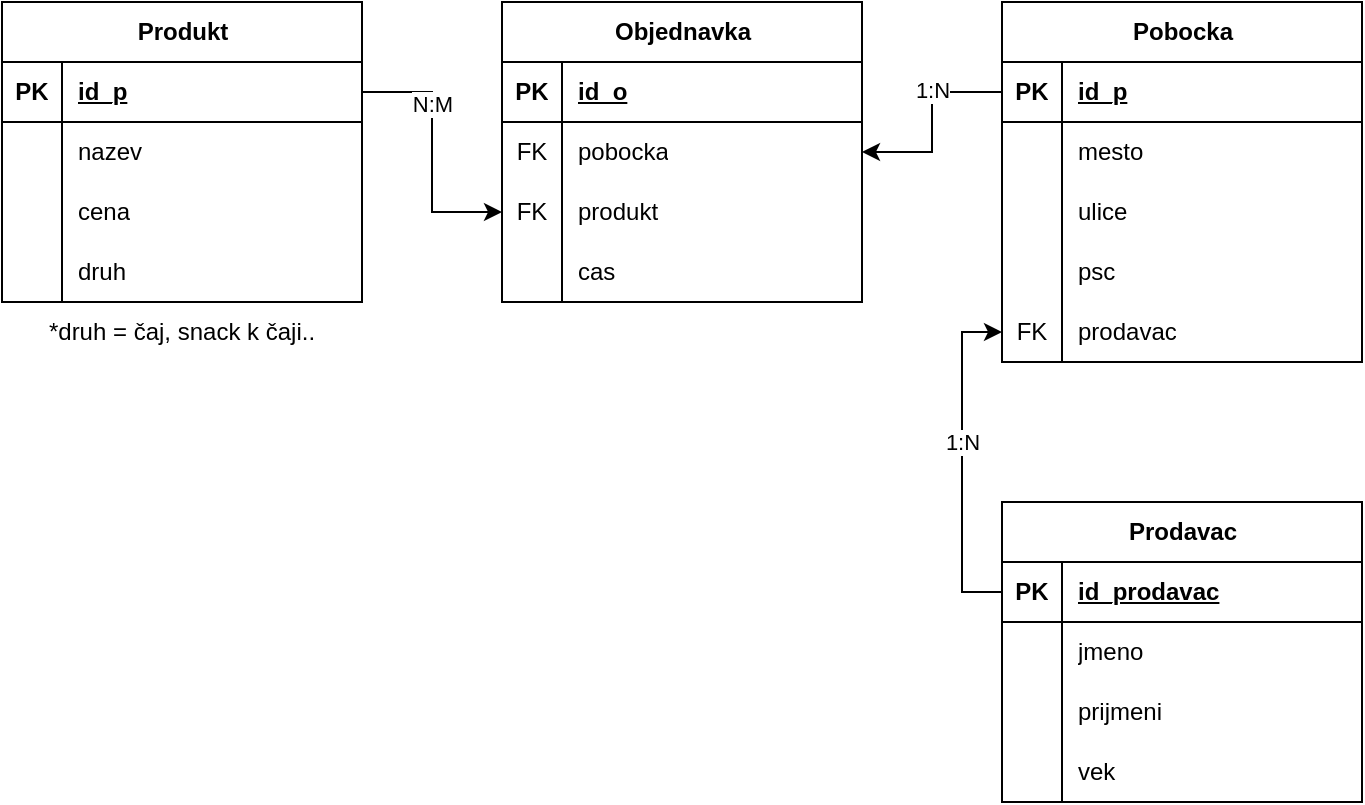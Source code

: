<mxfile version="22.1.2" type="device">
  <diagram name="Page-1" id="do_urKIzmHKkDlmlJM9l">
    <mxGraphModel dx="1434" dy="823" grid="1" gridSize="10" guides="1" tooltips="1" connect="1" arrows="1" fold="1" page="1" pageScale="1" pageWidth="850" pageHeight="1100" math="0" shadow="0">
      <root>
        <mxCell id="0" />
        <mxCell id="1" parent="0" />
        <mxCell id="BazG86nhaDJ-pjOOsRVX-9" value="Produkt" style="shape=table;startSize=30;container=1;collapsible=1;childLayout=tableLayout;fixedRows=1;rowLines=0;fontStyle=1;align=center;resizeLast=1;html=1;" vertex="1" parent="1">
          <mxGeometry x="80" y="120" width="180" height="150" as="geometry" />
        </mxCell>
        <mxCell id="BazG86nhaDJ-pjOOsRVX-10" value="" style="shape=tableRow;horizontal=0;startSize=0;swimlaneHead=0;swimlaneBody=0;fillColor=none;collapsible=0;dropTarget=0;points=[[0,0.5],[1,0.5]];portConstraint=eastwest;top=0;left=0;right=0;bottom=1;" vertex="1" parent="BazG86nhaDJ-pjOOsRVX-9">
          <mxGeometry y="30" width="180" height="30" as="geometry" />
        </mxCell>
        <mxCell id="BazG86nhaDJ-pjOOsRVX-11" value="PK" style="shape=partialRectangle;connectable=0;fillColor=none;top=0;left=0;bottom=0;right=0;fontStyle=1;overflow=hidden;whiteSpace=wrap;html=1;" vertex="1" parent="BazG86nhaDJ-pjOOsRVX-10">
          <mxGeometry width="30" height="30" as="geometry">
            <mxRectangle width="30" height="30" as="alternateBounds" />
          </mxGeometry>
        </mxCell>
        <mxCell id="BazG86nhaDJ-pjOOsRVX-12" value="id_p" style="shape=partialRectangle;connectable=0;fillColor=none;top=0;left=0;bottom=0;right=0;align=left;spacingLeft=6;fontStyle=5;overflow=hidden;whiteSpace=wrap;html=1;" vertex="1" parent="BazG86nhaDJ-pjOOsRVX-10">
          <mxGeometry x="30" width="150" height="30" as="geometry">
            <mxRectangle width="150" height="30" as="alternateBounds" />
          </mxGeometry>
        </mxCell>
        <mxCell id="BazG86nhaDJ-pjOOsRVX-13" value="" style="shape=tableRow;horizontal=0;startSize=0;swimlaneHead=0;swimlaneBody=0;fillColor=none;collapsible=0;dropTarget=0;points=[[0,0.5],[1,0.5]];portConstraint=eastwest;top=0;left=0;right=0;bottom=0;" vertex="1" parent="BazG86nhaDJ-pjOOsRVX-9">
          <mxGeometry y="60" width="180" height="30" as="geometry" />
        </mxCell>
        <mxCell id="BazG86nhaDJ-pjOOsRVX-14" value="" style="shape=partialRectangle;connectable=0;fillColor=none;top=0;left=0;bottom=0;right=0;editable=1;overflow=hidden;whiteSpace=wrap;html=1;" vertex="1" parent="BazG86nhaDJ-pjOOsRVX-13">
          <mxGeometry width="30" height="30" as="geometry">
            <mxRectangle width="30" height="30" as="alternateBounds" />
          </mxGeometry>
        </mxCell>
        <mxCell id="BazG86nhaDJ-pjOOsRVX-15" value="nazev" style="shape=partialRectangle;connectable=0;fillColor=none;top=0;left=0;bottom=0;right=0;align=left;spacingLeft=6;overflow=hidden;whiteSpace=wrap;html=1;" vertex="1" parent="BazG86nhaDJ-pjOOsRVX-13">
          <mxGeometry x="30" width="150" height="30" as="geometry">
            <mxRectangle width="150" height="30" as="alternateBounds" />
          </mxGeometry>
        </mxCell>
        <mxCell id="BazG86nhaDJ-pjOOsRVX-16" value="" style="shape=tableRow;horizontal=0;startSize=0;swimlaneHead=0;swimlaneBody=0;fillColor=none;collapsible=0;dropTarget=0;points=[[0,0.5],[1,0.5]];portConstraint=eastwest;top=0;left=0;right=0;bottom=0;" vertex="1" parent="BazG86nhaDJ-pjOOsRVX-9">
          <mxGeometry y="90" width="180" height="30" as="geometry" />
        </mxCell>
        <mxCell id="BazG86nhaDJ-pjOOsRVX-17" value="" style="shape=partialRectangle;connectable=0;fillColor=none;top=0;left=0;bottom=0;right=0;editable=1;overflow=hidden;whiteSpace=wrap;html=1;" vertex="1" parent="BazG86nhaDJ-pjOOsRVX-16">
          <mxGeometry width="30" height="30" as="geometry">
            <mxRectangle width="30" height="30" as="alternateBounds" />
          </mxGeometry>
        </mxCell>
        <mxCell id="BazG86nhaDJ-pjOOsRVX-18" value="cena" style="shape=partialRectangle;connectable=0;fillColor=none;top=0;left=0;bottom=0;right=0;align=left;spacingLeft=6;overflow=hidden;whiteSpace=wrap;html=1;" vertex="1" parent="BazG86nhaDJ-pjOOsRVX-16">
          <mxGeometry x="30" width="150" height="30" as="geometry">
            <mxRectangle width="150" height="30" as="alternateBounds" />
          </mxGeometry>
        </mxCell>
        <mxCell id="BazG86nhaDJ-pjOOsRVX-19" value="" style="shape=tableRow;horizontal=0;startSize=0;swimlaneHead=0;swimlaneBody=0;fillColor=none;collapsible=0;dropTarget=0;points=[[0,0.5],[1,0.5]];portConstraint=eastwest;top=0;left=0;right=0;bottom=0;" vertex="1" parent="BazG86nhaDJ-pjOOsRVX-9">
          <mxGeometry y="120" width="180" height="30" as="geometry" />
        </mxCell>
        <mxCell id="BazG86nhaDJ-pjOOsRVX-20" value="" style="shape=partialRectangle;connectable=0;fillColor=none;top=0;left=0;bottom=0;right=0;editable=1;overflow=hidden;whiteSpace=wrap;html=1;" vertex="1" parent="BazG86nhaDJ-pjOOsRVX-19">
          <mxGeometry width="30" height="30" as="geometry">
            <mxRectangle width="30" height="30" as="alternateBounds" />
          </mxGeometry>
        </mxCell>
        <mxCell id="BazG86nhaDJ-pjOOsRVX-21" value="druh" style="shape=partialRectangle;connectable=0;fillColor=none;top=0;left=0;bottom=0;right=0;align=left;spacingLeft=6;overflow=hidden;whiteSpace=wrap;html=1;" vertex="1" parent="BazG86nhaDJ-pjOOsRVX-19">
          <mxGeometry x="30" width="150" height="30" as="geometry">
            <mxRectangle width="150" height="30" as="alternateBounds" />
          </mxGeometry>
        </mxCell>
        <mxCell id="BazG86nhaDJ-pjOOsRVX-22" value="Objednavka" style="shape=table;startSize=30;container=1;collapsible=1;childLayout=tableLayout;fixedRows=1;rowLines=0;fontStyle=1;align=center;resizeLast=1;html=1;" vertex="1" parent="1">
          <mxGeometry x="330" y="120" width="180" height="150" as="geometry" />
        </mxCell>
        <mxCell id="BazG86nhaDJ-pjOOsRVX-23" value="" style="shape=tableRow;horizontal=0;startSize=0;swimlaneHead=0;swimlaneBody=0;fillColor=none;collapsible=0;dropTarget=0;points=[[0,0.5],[1,0.5]];portConstraint=eastwest;top=0;left=0;right=0;bottom=1;" vertex="1" parent="BazG86nhaDJ-pjOOsRVX-22">
          <mxGeometry y="30" width="180" height="30" as="geometry" />
        </mxCell>
        <mxCell id="BazG86nhaDJ-pjOOsRVX-24" value="PK" style="shape=partialRectangle;connectable=0;fillColor=none;top=0;left=0;bottom=0;right=0;fontStyle=1;overflow=hidden;whiteSpace=wrap;html=1;" vertex="1" parent="BazG86nhaDJ-pjOOsRVX-23">
          <mxGeometry width="30" height="30" as="geometry">
            <mxRectangle width="30" height="30" as="alternateBounds" />
          </mxGeometry>
        </mxCell>
        <mxCell id="BazG86nhaDJ-pjOOsRVX-25" value="id_o" style="shape=partialRectangle;connectable=0;fillColor=none;top=0;left=0;bottom=0;right=0;align=left;spacingLeft=6;fontStyle=5;overflow=hidden;whiteSpace=wrap;html=1;" vertex="1" parent="BazG86nhaDJ-pjOOsRVX-23">
          <mxGeometry x="30" width="150" height="30" as="geometry">
            <mxRectangle width="150" height="30" as="alternateBounds" />
          </mxGeometry>
        </mxCell>
        <mxCell id="BazG86nhaDJ-pjOOsRVX-26" value="" style="shape=tableRow;horizontal=0;startSize=0;swimlaneHead=0;swimlaneBody=0;fillColor=none;collapsible=0;dropTarget=0;points=[[0,0.5],[1,0.5]];portConstraint=eastwest;top=0;left=0;right=0;bottom=0;" vertex="1" parent="BazG86nhaDJ-pjOOsRVX-22">
          <mxGeometry y="60" width="180" height="30" as="geometry" />
        </mxCell>
        <mxCell id="BazG86nhaDJ-pjOOsRVX-27" value="FK" style="shape=partialRectangle;connectable=0;fillColor=none;top=0;left=0;bottom=0;right=0;editable=1;overflow=hidden;whiteSpace=wrap;html=1;" vertex="1" parent="BazG86nhaDJ-pjOOsRVX-26">
          <mxGeometry width="30" height="30" as="geometry">
            <mxRectangle width="30" height="30" as="alternateBounds" />
          </mxGeometry>
        </mxCell>
        <mxCell id="BazG86nhaDJ-pjOOsRVX-28" value="pobocka" style="shape=partialRectangle;connectable=0;fillColor=none;top=0;left=0;bottom=0;right=0;align=left;spacingLeft=6;overflow=hidden;whiteSpace=wrap;html=1;" vertex="1" parent="BazG86nhaDJ-pjOOsRVX-26">
          <mxGeometry x="30" width="150" height="30" as="geometry">
            <mxRectangle width="150" height="30" as="alternateBounds" />
          </mxGeometry>
        </mxCell>
        <mxCell id="BazG86nhaDJ-pjOOsRVX-29" value="" style="shape=tableRow;horizontal=0;startSize=0;swimlaneHead=0;swimlaneBody=0;fillColor=none;collapsible=0;dropTarget=0;points=[[0,0.5],[1,0.5]];portConstraint=eastwest;top=0;left=0;right=0;bottom=0;" vertex="1" parent="BazG86nhaDJ-pjOOsRVX-22">
          <mxGeometry y="90" width="180" height="30" as="geometry" />
        </mxCell>
        <mxCell id="BazG86nhaDJ-pjOOsRVX-30" value="FK" style="shape=partialRectangle;connectable=0;fillColor=none;top=0;left=0;bottom=0;right=0;editable=1;overflow=hidden;whiteSpace=wrap;html=1;" vertex="1" parent="BazG86nhaDJ-pjOOsRVX-29">
          <mxGeometry width="30" height="30" as="geometry">
            <mxRectangle width="30" height="30" as="alternateBounds" />
          </mxGeometry>
        </mxCell>
        <mxCell id="BazG86nhaDJ-pjOOsRVX-31" value="produkt" style="shape=partialRectangle;connectable=0;fillColor=none;top=0;left=0;bottom=0;right=0;align=left;spacingLeft=6;overflow=hidden;whiteSpace=wrap;html=1;" vertex="1" parent="BazG86nhaDJ-pjOOsRVX-29">
          <mxGeometry x="30" width="150" height="30" as="geometry">
            <mxRectangle width="150" height="30" as="alternateBounds" />
          </mxGeometry>
        </mxCell>
        <mxCell id="BazG86nhaDJ-pjOOsRVX-32" value="" style="shape=tableRow;horizontal=0;startSize=0;swimlaneHead=0;swimlaneBody=0;fillColor=none;collapsible=0;dropTarget=0;points=[[0,0.5],[1,0.5]];portConstraint=eastwest;top=0;left=0;right=0;bottom=0;" vertex="1" parent="BazG86nhaDJ-pjOOsRVX-22">
          <mxGeometry y="120" width="180" height="30" as="geometry" />
        </mxCell>
        <mxCell id="BazG86nhaDJ-pjOOsRVX-33" value="" style="shape=partialRectangle;connectable=0;fillColor=none;top=0;left=0;bottom=0;right=0;editable=1;overflow=hidden;whiteSpace=wrap;html=1;" vertex="1" parent="BazG86nhaDJ-pjOOsRVX-32">
          <mxGeometry width="30" height="30" as="geometry">
            <mxRectangle width="30" height="30" as="alternateBounds" />
          </mxGeometry>
        </mxCell>
        <mxCell id="BazG86nhaDJ-pjOOsRVX-34" value="cas" style="shape=partialRectangle;connectable=0;fillColor=none;top=0;left=0;bottom=0;right=0;align=left;spacingLeft=6;overflow=hidden;whiteSpace=wrap;html=1;" vertex="1" parent="BazG86nhaDJ-pjOOsRVX-32">
          <mxGeometry x="30" width="150" height="30" as="geometry">
            <mxRectangle width="150" height="30" as="alternateBounds" />
          </mxGeometry>
        </mxCell>
        <mxCell id="BazG86nhaDJ-pjOOsRVX-36" value="*druh = čaj, snack k čaji.." style="text;html=1;strokeColor=none;fillColor=none;align=center;verticalAlign=middle;whiteSpace=wrap;rounded=0;" vertex="1" parent="1">
          <mxGeometry x="95" y="270" width="150" height="30" as="geometry" />
        </mxCell>
        <mxCell id="BazG86nhaDJ-pjOOsRVX-52" style="edgeStyle=orthogonalEdgeStyle;rounded=0;orthogonalLoop=1;jettySize=auto;html=1;exitX=1;exitY=0.5;exitDx=0;exitDy=0;entryX=0;entryY=0.5;entryDx=0;entryDy=0;" edge="1" parent="1" source="BazG86nhaDJ-pjOOsRVX-10" target="BazG86nhaDJ-pjOOsRVX-29">
          <mxGeometry relative="1" as="geometry" />
        </mxCell>
        <mxCell id="BazG86nhaDJ-pjOOsRVX-53" value="N:M" style="edgeLabel;html=1;align=center;verticalAlign=middle;resizable=0;points=[];" vertex="1" connectable="0" parent="BazG86nhaDJ-pjOOsRVX-52">
          <mxGeometry x="-0.369" relative="1" as="geometry">
            <mxPoint as="offset" />
          </mxGeometry>
        </mxCell>
        <mxCell id="BazG86nhaDJ-pjOOsRVX-57" value="Pobocka" style="shape=table;startSize=30;container=1;collapsible=1;childLayout=tableLayout;fixedRows=1;rowLines=0;fontStyle=1;align=center;resizeLast=1;html=1;" vertex="1" parent="1">
          <mxGeometry x="580" y="120" width="180" height="180" as="geometry" />
        </mxCell>
        <mxCell id="BazG86nhaDJ-pjOOsRVX-58" value="" style="shape=tableRow;horizontal=0;startSize=0;swimlaneHead=0;swimlaneBody=0;fillColor=none;collapsible=0;dropTarget=0;points=[[0,0.5],[1,0.5]];portConstraint=eastwest;top=0;left=0;right=0;bottom=1;" vertex="1" parent="BazG86nhaDJ-pjOOsRVX-57">
          <mxGeometry y="30" width="180" height="30" as="geometry" />
        </mxCell>
        <mxCell id="BazG86nhaDJ-pjOOsRVX-59" value="PK" style="shape=partialRectangle;connectable=0;fillColor=none;top=0;left=0;bottom=0;right=0;fontStyle=1;overflow=hidden;whiteSpace=wrap;html=1;" vertex="1" parent="BazG86nhaDJ-pjOOsRVX-58">
          <mxGeometry width="30" height="30" as="geometry">
            <mxRectangle width="30" height="30" as="alternateBounds" />
          </mxGeometry>
        </mxCell>
        <mxCell id="BazG86nhaDJ-pjOOsRVX-60" value="id_p" style="shape=partialRectangle;connectable=0;fillColor=none;top=0;left=0;bottom=0;right=0;align=left;spacingLeft=6;fontStyle=5;overflow=hidden;whiteSpace=wrap;html=1;" vertex="1" parent="BazG86nhaDJ-pjOOsRVX-58">
          <mxGeometry x="30" width="150" height="30" as="geometry">
            <mxRectangle width="150" height="30" as="alternateBounds" />
          </mxGeometry>
        </mxCell>
        <mxCell id="BazG86nhaDJ-pjOOsRVX-61" value="" style="shape=tableRow;horizontal=0;startSize=0;swimlaneHead=0;swimlaneBody=0;fillColor=none;collapsible=0;dropTarget=0;points=[[0,0.5],[1,0.5]];portConstraint=eastwest;top=0;left=0;right=0;bottom=0;" vertex="1" parent="BazG86nhaDJ-pjOOsRVX-57">
          <mxGeometry y="60" width="180" height="30" as="geometry" />
        </mxCell>
        <mxCell id="BazG86nhaDJ-pjOOsRVX-62" value="" style="shape=partialRectangle;connectable=0;fillColor=none;top=0;left=0;bottom=0;right=0;editable=1;overflow=hidden;whiteSpace=wrap;html=1;" vertex="1" parent="BazG86nhaDJ-pjOOsRVX-61">
          <mxGeometry width="30" height="30" as="geometry">
            <mxRectangle width="30" height="30" as="alternateBounds" />
          </mxGeometry>
        </mxCell>
        <mxCell id="BazG86nhaDJ-pjOOsRVX-63" value="mesto" style="shape=partialRectangle;connectable=0;fillColor=none;top=0;left=0;bottom=0;right=0;align=left;spacingLeft=6;overflow=hidden;whiteSpace=wrap;html=1;" vertex="1" parent="BazG86nhaDJ-pjOOsRVX-61">
          <mxGeometry x="30" width="150" height="30" as="geometry">
            <mxRectangle width="150" height="30" as="alternateBounds" />
          </mxGeometry>
        </mxCell>
        <mxCell id="BazG86nhaDJ-pjOOsRVX-64" value="" style="shape=tableRow;horizontal=0;startSize=0;swimlaneHead=0;swimlaneBody=0;fillColor=none;collapsible=0;dropTarget=0;points=[[0,0.5],[1,0.5]];portConstraint=eastwest;top=0;left=0;right=0;bottom=0;" vertex="1" parent="BazG86nhaDJ-pjOOsRVX-57">
          <mxGeometry y="90" width="180" height="30" as="geometry" />
        </mxCell>
        <mxCell id="BazG86nhaDJ-pjOOsRVX-65" value="" style="shape=partialRectangle;connectable=0;fillColor=none;top=0;left=0;bottom=0;right=0;editable=1;overflow=hidden;whiteSpace=wrap;html=1;" vertex="1" parent="BazG86nhaDJ-pjOOsRVX-64">
          <mxGeometry width="30" height="30" as="geometry">
            <mxRectangle width="30" height="30" as="alternateBounds" />
          </mxGeometry>
        </mxCell>
        <mxCell id="BazG86nhaDJ-pjOOsRVX-66" value="ulice" style="shape=partialRectangle;connectable=0;fillColor=none;top=0;left=0;bottom=0;right=0;align=left;spacingLeft=6;overflow=hidden;whiteSpace=wrap;html=1;" vertex="1" parent="BazG86nhaDJ-pjOOsRVX-64">
          <mxGeometry x="30" width="150" height="30" as="geometry">
            <mxRectangle width="150" height="30" as="alternateBounds" />
          </mxGeometry>
        </mxCell>
        <mxCell id="BazG86nhaDJ-pjOOsRVX-67" value="" style="shape=tableRow;horizontal=0;startSize=0;swimlaneHead=0;swimlaneBody=0;fillColor=none;collapsible=0;dropTarget=0;points=[[0,0.5],[1,0.5]];portConstraint=eastwest;top=0;left=0;right=0;bottom=0;" vertex="1" parent="BazG86nhaDJ-pjOOsRVX-57">
          <mxGeometry y="120" width="180" height="30" as="geometry" />
        </mxCell>
        <mxCell id="BazG86nhaDJ-pjOOsRVX-68" value="" style="shape=partialRectangle;connectable=0;fillColor=none;top=0;left=0;bottom=0;right=0;editable=1;overflow=hidden;whiteSpace=wrap;html=1;" vertex="1" parent="BazG86nhaDJ-pjOOsRVX-67">
          <mxGeometry width="30" height="30" as="geometry">
            <mxRectangle width="30" height="30" as="alternateBounds" />
          </mxGeometry>
        </mxCell>
        <mxCell id="BazG86nhaDJ-pjOOsRVX-69" value="psc" style="shape=partialRectangle;connectable=0;fillColor=none;top=0;left=0;bottom=0;right=0;align=left;spacingLeft=6;overflow=hidden;whiteSpace=wrap;html=1;" vertex="1" parent="BazG86nhaDJ-pjOOsRVX-67">
          <mxGeometry x="30" width="150" height="30" as="geometry">
            <mxRectangle width="150" height="30" as="alternateBounds" />
          </mxGeometry>
        </mxCell>
        <mxCell id="BazG86nhaDJ-pjOOsRVX-70" style="shape=tableRow;horizontal=0;startSize=0;swimlaneHead=0;swimlaneBody=0;fillColor=none;collapsible=0;dropTarget=0;points=[[0,0.5],[1,0.5]];portConstraint=eastwest;top=0;left=0;right=0;bottom=0;" vertex="1" parent="BazG86nhaDJ-pjOOsRVX-57">
          <mxGeometry y="150" width="180" height="30" as="geometry" />
        </mxCell>
        <mxCell id="BazG86nhaDJ-pjOOsRVX-71" value="FK" style="shape=partialRectangle;connectable=0;fillColor=none;top=0;left=0;bottom=0;right=0;editable=1;overflow=hidden;whiteSpace=wrap;html=1;" vertex="1" parent="BazG86nhaDJ-pjOOsRVX-70">
          <mxGeometry width="30" height="30" as="geometry">
            <mxRectangle width="30" height="30" as="alternateBounds" />
          </mxGeometry>
        </mxCell>
        <mxCell id="BazG86nhaDJ-pjOOsRVX-72" value="prodavac" style="shape=partialRectangle;connectable=0;fillColor=none;top=0;left=0;bottom=0;right=0;align=left;spacingLeft=6;overflow=hidden;whiteSpace=wrap;html=1;" vertex="1" parent="BazG86nhaDJ-pjOOsRVX-70">
          <mxGeometry x="30" width="150" height="30" as="geometry">
            <mxRectangle width="150" height="30" as="alternateBounds" />
          </mxGeometry>
        </mxCell>
        <mxCell id="BazG86nhaDJ-pjOOsRVX-86" value="Prodavac" style="shape=table;startSize=30;container=1;collapsible=1;childLayout=tableLayout;fixedRows=1;rowLines=0;fontStyle=1;align=center;resizeLast=1;html=1;" vertex="1" parent="1">
          <mxGeometry x="580" y="370" width="180" height="150" as="geometry" />
        </mxCell>
        <mxCell id="BazG86nhaDJ-pjOOsRVX-87" value="" style="shape=tableRow;horizontal=0;startSize=0;swimlaneHead=0;swimlaneBody=0;fillColor=none;collapsible=0;dropTarget=0;points=[[0,0.5],[1,0.5]];portConstraint=eastwest;top=0;left=0;right=0;bottom=1;" vertex="1" parent="BazG86nhaDJ-pjOOsRVX-86">
          <mxGeometry y="30" width="180" height="30" as="geometry" />
        </mxCell>
        <mxCell id="BazG86nhaDJ-pjOOsRVX-88" value="PK" style="shape=partialRectangle;connectable=0;fillColor=none;top=0;left=0;bottom=0;right=0;fontStyle=1;overflow=hidden;whiteSpace=wrap;html=1;" vertex="1" parent="BazG86nhaDJ-pjOOsRVX-87">
          <mxGeometry width="30" height="30" as="geometry">
            <mxRectangle width="30" height="30" as="alternateBounds" />
          </mxGeometry>
        </mxCell>
        <mxCell id="BazG86nhaDJ-pjOOsRVX-89" value="id_prodavac" style="shape=partialRectangle;connectable=0;fillColor=none;top=0;left=0;bottom=0;right=0;align=left;spacingLeft=6;fontStyle=5;overflow=hidden;whiteSpace=wrap;html=1;" vertex="1" parent="BazG86nhaDJ-pjOOsRVX-87">
          <mxGeometry x="30" width="150" height="30" as="geometry">
            <mxRectangle width="150" height="30" as="alternateBounds" />
          </mxGeometry>
        </mxCell>
        <mxCell id="BazG86nhaDJ-pjOOsRVX-90" value="" style="shape=tableRow;horizontal=0;startSize=0;swimlaneHead=0;swimlaneBody=0;fillColor=none;collapsible=0;dropTarget=0;points=[[0,0.5],[1,0.5]];portConstraint=eastwest;top=0;left=0;right=0;bottom=0;" vertex="1" parent="BazG86nhaDJ-pjOOsRVX-86">
          <mxGeometry y="60" width="180" height="30" as="geometry" />
        </mxCell>
        <mxCell id="BazG86nhaDJ-pjOOsRVX-91" value="" style="shape=partialRectangle;connectable=0;fillColor=none;top=0;left=0;bottom=0;right=0;editable=1;overflow=hidden;whiteSpace=wrap;html=1;" vertex="1" parent="BazG86nhaDJ-pjOOsRVX-90">
          <mxGeometry width="30" height="30" as="geometry">
            <mxRectangle width="30" height="30" as="alternateBounds" />
          </mxGeometry>
        </mxCell>
        <mxCell id="BazG86nhaDJ-pjOOsRVX-92" value="jmeno" style="shape=partialRectangle;connectable=0;fillColor=none;top=0;left=0;bottom=0;right=0;align=left;spacingLeft=6;overflow=hidden;whiteSpace=wrap;html=1;" vertex="1" parent="BazG86nhaDJ-pjOOsRVX-90">
          <mxGeometry x="30" width="150" height="30" as="geometry">
            <mxRectangle width="150" height="30" as="alternateBounds" />
          </mxGeometry>
        </mxCell>
        <mxCell id="BazG86nhaDJ-pjOOsRVX-93" value="" style="shape=tableRow;horizontal=0;startSize=0;swimlaneHead=0;swimlaneBody=0;fillColor=none;collapsible=0;dropTarget=0;points=[[0,0.5],[1,0.5]];portConstraint=eastwest;top=0;left=0;right=0;bottom=0;" vertex="1" parent="BazG86nhaDJ-pjOOsRVX-86">
          <mxGeometry y="90" width="180" height="30" as="geometry" />
        </mxCell>
        <mxCell id="BazG86nhaDJ-pjOOsRVX-94" value="" style="shape=partialRectangle;connectable=0;fillColor=none;top=0;left=0;bottom=0;right=0;editable=1;overflow=hidden;whiteSpace=wrap;html=1;" vertex="1" parent="BazG86nhaDJ-pjOOsRVX-93">
          <mxGeometry width="30" height="30" as="geometry">
            <mxRectangle width="30" height="30" as="alternateBounds" />
          </mxGeometry>
        </mxCell>
        <mxCell id="BazG86nhaDJ-pjOOsRVX-95" value="prijmeni" style="shape=partialRectangle;connectable=0;fillColor=none;top=0;left=0;bottom=0;right=0;align=left;spacingLeft=6;overflow=hidden;whiteSpace=wrap;html=1;" vertex="1" parent="BazG86nhaDJ-pjOOsRVX-93">
          <mxGeometry x="30" width="150" height="30" as="geometry">
            <mxRectangle width="150" height="30" as="alternateBounds" />
          </mxGeometry>
        </mxCell>
        <mxCell id="BazG86nhaDJ-pjOOsRVX-96" value="" style="shape=tableRow;horizontal=0;startSize=0;swimlaneHead=0;swimlaneBody=0;fillColor=none;collapsible=0;dropTarget=0;points=[[0,0.5],[1,0.5]];portConstraint=eastwest;top=0;left=0;right=0;bottom=0;" vertex="1" parent="BazG86nhaDJ-pjOOsRVX-86">
          <mxGeometry y="120" width="180" height="30" as="geometry" />
        </mxCell>
        <mxCell id="BazG86nhaDJ-pjOOsRVX-97" value="" style="shape=partialRectangle;connectable=0;fillColor=none;top=0;left=0;bottom=0;right=0;editable=1;overflow=hidden;whiteSpace=wrap;html=1;" vertex="1" parent="BazG86nhaDJ-pjOOsRVX-96">
          <mxGeometry width="30" height="30" as="geometry">
            <mxRectangle width="30" height="30" as="alternateBounds" />
          </mxGeometry>
        </mxCell>
        <mxCell id="BazG86nhaDJ-pjOOsRVX-98" value="vek" style="shape=partialRectangle;connectable=0;fillColor=none;top=0;left=0;bottom=0;right=0;align=left;spacingLeft=6;overflow=hidden;whiteSpace=wrap;html=1;" vertex="1" parent="BazG86nhaDJ-pjOOsRVX-96">
          <mxGeometry x="30" width="150" height="30" as="geometry">
            <mxRectangle width="150" height="30" as="alternateBounds" />
          </mxGeometry>
        </mxCell>
        <mxCell id="BazG86nhaDJ-pjOOsRVX-99" style="edgeStyle=orthogonalEdgeStyle;rounded=0;orthogonalLoop=1;jettySize=auto;html=1;exitX=0;exitY=0.5;exitDx=0;exitDy=0;entryX=0;entryY=0.5;entryDx=0;entryDy=0;" edge="1" parent="1" source="BazG86nhaDJ-pjOOsRVX-87" target="BazG86nhaDJ-pjOOsRVX-70">
          <mxGeometry relative="1" as="geometry" />
        </mxCell>
        <mxCell id="BazG86nhaDJ-pjOOsRVX-101" value="1:N" style="edgeLabel;html=1;align=center;verticalAlign=middle;resizable=0;points=[];" vertex="1" connectable="0" parent="BazG86nhaDJ-pjOOsRVX-99">
          <mxGeometry x="-0.035" relative="1" as="geometry">
            <mxPoint y="-13" as="offset" />
          </mxGeometry>
        </mxCell>
        <mxCell id="BazG86nhaDJ-pjOOsRVX-100" style="edgeStyle=orthogonalEdgeStyle;rounded=0;orthogonalLoop=1;jettySize=auto;html=1;exitX=0;exitY=0.5;exitDx=0;exitDy=0;entryX=1;entryY=0.5;entryDx=0;entryDy=0;" edge="1" parent="1" source="BazG86nhaDJ-pjOOsRVX-58" target="BazG86nhaDJ-pjOOsRVX-26">
          <mxGeometry relative="1" as="geometry" />
        </mxCell>
        <mxCell id="BazG86nhaDJ-pjOOsRVX-102" value="1:N" style="edgeLabel;html=1;align=center;verticalAlign=middle;resizable=0;points=[];" vertex="1" connectable="0" parent="BazG86nhaDJ-pjOOsRVX-100">
          <mxGeometry x="-0.3" y="-1" relative="1" as="geometry">
            <mxPoint x="1" y="-1" as="offset" />
          </mxGeometry>
        </mxCell>
      </root>
    </mxGraphModel>
  </diagram>
</mxfile>

